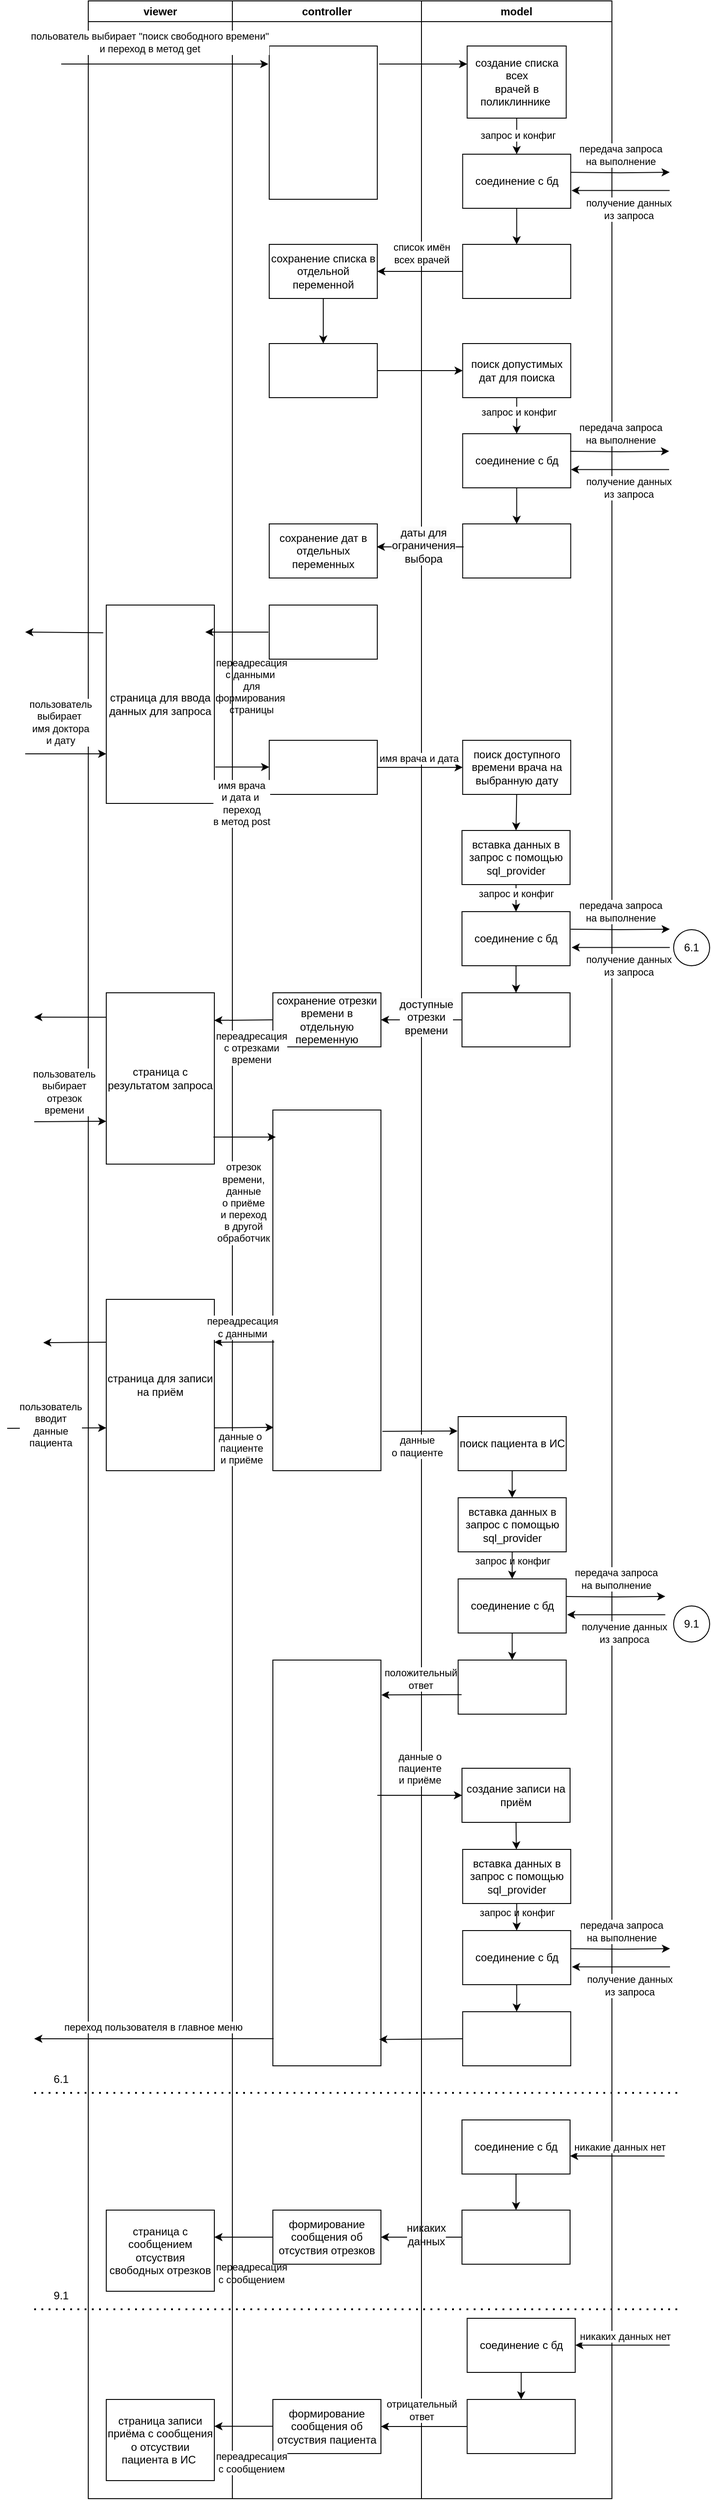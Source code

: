 <mxfile version="24.7.17">
  <diagram name="Страница — 1" id="UTkJiOwMuul65eg08QEO">
    <mxGraphModel dx="1518" dy="731" grid="1" gridSize="10" guides="1" tooltips="1" connect="1" arrows="1" fold="1" page="1" pageScale="1" pageWidth="827" pageHeight="1169" math="0" shadow="0">
      <root>
        <mxCell id="0" />
        <mxCell id="1" parent="0" />
        <mxCell id="BD787PztK2rrlkulpmsB-1" value="viewer" style="swimlane;whiteSpace=wrap;html=1;" parent="1" vertex="1">
          <mxGeometry x="130" y="20" width="160" height="2770" as="geometry" />
        </mxCell>
        <mxCell id="BD787PztK2rrlkulpmsB-3" value="страница для ввода&lt;br&gt;данных для запроса" style="rounded=0;whiteSpace=wrap;html=1;" parent="BD787PztK2rrlkulpmsB-1" vertex="1">
          <mxGeometry x="20" y="670" width="120" height="220" as="geometry" />
        </mxCell>
        <mxCell id="BD787PztK2rrlkulpmsB-41" value="" style="endArrow=classic;html=1;rounded=0;" parent="BD787PztK2rrlkulpmsB-1" edge="1">
          <mxGeometry width="50" height="50" relative="1" as="geometry">
            <mxPoint x="200" y="700" as="sourcePoint" />
            <mxPoint x="130" y="700" as="targetPoint" />
          </mxGeometry>
        </mxCell>
        <mxCell id="JJbpoZsvW3TsITats_lq-25" value="переадресация &lt;br&gt;с данными&amp;nbsp;&lt;div&gt;для &lt;br&gt;формирования&amp;nbsp;&lt;div&gt;страницы&lt;/div&gt;&lt;/div&gt;" style="edgeLabel;html=1;align=center;verticalAlign=middle;resizable=0;points=[];" parent="BD787PztK2rrlkulpmsB-41" vertex="1" connectable="0">
          <mxGeometry x="-0.363" relative="1" as="geometry">
            <mxPoint x="3" y="60" as="offset" />
          </mxGeometry>
        </mxCell>
        <mxCell id="BD787PztK2rrlkulpmsB-63" value="" style="endArrow=classic;html=1;rounded=0;exitX=-0.028;exitY=0.14;exitDx=0;exitDy=0;exitPerimeter=0;" parent="BD787PztK2rrlkulpmsB-1" source="BD787PztK2rrlkulpmsB-3" edge="1">
          <mxGeometry width="50" height="50" relative="1" as="geometry">
            <mxPoint x="223.95" y="665" as="sourcePoint" />
            <mxPoint x="-70" y="700" as="targetPoint" />
          </mxGeometry>
        </mxCell>
        <mxCell id="BD787PztK2rrlkulpmsB-64" value="" style="endArrow=classic;html=1;rounded=0;entryX=0;entryY=0.75;entryDx=0;entryDy=0;" parent="BD787PztK2rrlkulpmsB-1" target="BD787PztK2rrlkulpmsB-3" edge="1">
          <mxGeometry width="50" height="50" relative="1" as="geometry">
            <mxPoint x="-70" y="835" as="sourcePoint" />
            <mxPoint x="273.95" y="685" as="targetPoint" />
          </mxGeometry>
        </mxCell>
        <mxCell id="BD787PztK2rrlkulpmsB-103" value="пользователь &lt;br&gt;выбирает&amp;nbsp;&lt;div&gt;имя доктора &lt;br&gt;и дату&lt;/div&gt;" style="edgeLabel;html=1;align=center;verticalAlign=middle;resizable=0;points=[];" parent="BD787PztK2rrlkulpmsB-64" vertex="1" connectable="0">
          <mxGeometry x="-0.146" relative="1" as="geometry">
            <mxPoint y="-35" as="offset" />
          </mxGeometry>
        </mxCell>
        <mxCell id="BD787PztK2rrlkulpmsB-4" value="страница с результатом запроса" style="rounded=0;whiteSpace=wrap;html=1;" parent="BD787PztK2rrlkulpmsB-1" vertex="1">
          <mxGeometry x="20" y="1100" width="120" height="190" as="geometry" />
        </mxCell>
        <mxCell id="JJbpoZsvW3TsITats_lq-45" value="страница для записи на приём" style="rounded=0;whiteSpace=wrap;html=1;" parent="BD787PztK2rrlkulpmsB-1" vertex="1">
          <mxGeometry x="20" y="1440" width="120" height="190" as="geometry" />
        </mxCell>
        <mxCell id="JJbpoZsvW3TsITats_lq-106" value="9.1" style="text;html=1;align=center;verticalAlign=middle;whiteSpace=wrap;rounded=0;" parent="BD787PztK2rrlkulpmsB-1" vertex="1">
          <mxGeometry x="-60" y="2530" width="60" height="30" as="geometry" />
        </mxCell>
        <mxCell id="JJbpoZsvW3TsITats_lq-105" value="" style="endArrow=none;dashed=1;html=1;dashPattern=1 3;strokeWidth=2;rounded=0;" parent="BD787PztK2rrlkulpmsB-1" edge="1">
          <mxGeometry width="50" height="50" relative="1" as="geometry">
            <mxPoint x="-60" y="2560" as="sourcePoint" />
            <mxPoint x="660" y="2560" as="targetPoint" />
          </mxGeometry>
        </mxCell>
        <mxCell id="BD787PztK2rrlkulpmsB-11" value="model" style="swimlane;whiteSpace=wrap;html=1;" parent="1" vertex="1">
          <mxGeometry x="500" y="20" width="211.48" height="2770" as="geometry" />
        </mxCell>
        <mxCell id="BD787PztK2rrlkulpmsB-85" style="edgeStyle=orthogonalEdgeStyle;rounded=0;orthogonalLoop=1;jettySize=auto;html=1;exitX=0.5;exitY=1;exitDx=0;exitDy=0;entryX=0.5;entryY=0;entryDx=0;entryDy=0;" parent="BD787PztK2rrlkulpmsB-11" source="BD787PztK2rrlkulpmsB-78" target="BD787PztK2rrlkulpmsB-83" edge="1">
          <mxGeometry relative="1" as="geometry">
            <mxPoint x="105.74" y="220" as="sourcePoint" />
          </mxGeometry>
        </mxCell>
        <mxCell id="JJbpoZsvW3TsITats_lq-3" value="запрос и конфиг" style="edgeLabel;html=1;align=center;verticalAlign=middle;resizable=0;points=[];" parent="BD787PztK2rrlkulpmsB-85" vertex="1" connectable="0">
          <mxGeometry x="-0.078" y="1" relative="1" as="geometry">
            <mxPoint as="offset" />
          </mxGeometry>
        </mxCell>
        <mxCell id="BD787PztK2rrlkulpmsB-83" value="соединение с бд" style="rounded=0;whiteSpace=wrap;html=1;" parent="BD787PztK2rrlkulpmsB-11" vertex="1">
          <mxGeometry x="45.74" y="170" width="120" height="60" as="geometry" />
        </mxCell>
        <mxCell id="BD787PztK2rrlkulpmsB-87" value="" style="rounded=0;whiteSpace=wrap;html=1;" parent="BD787PztK2rrlkulpmsB-11" vertex="1">
          <mxGeometry x="45.74" y="270" width="120" height="60" as="geometry" />
        </mxCell>
        <mxCell id="BD787PztK2rrlkulpmsB-94" value="соединение с бд" style="rounded=0;whiteSpace=wrap;html=1;" parent="BD787PztK2rrlkulpmsB-11" vertex="1">
          <mxGeometry x="45.74" y="480" width="120" height="60" as="geometry" />
        </mxCell>
        <mxCell id="BD787PztK2rrlkulpmsB-96" value="" style="rounded=0;whiteSpace=wrap;html=1;" parent="BD787PztK2rrlkulpmsB-11" vertex="1">
          <mxGeometry x="45.74" y="580" width="120" height="60" as="geometry" />
        </mxCell>
        <mxCell id="BD787PztK2rrlkulpmsB-78" value="создание списка всех&lt;br&gt;врачей в поликлиннике&amp;nbsp;" style="rounded=0;whiteSpace=wrap;html=1;" parent="BD787PztK2rrlkulpmsB-11" vertex="1">
          <mxGeometry x="50.74" y="50" width="110" height="80" as="geometry" />
        </mxCell>
        <mxCell id="JJbpoZsvW3TsITats_lq-15" value="поиск допустимых дат для поиска" style="rounded=0;whiteSpace=wrap;html=1;" parent="BD787PztK2rrlkulpmsB-11" vertex="1">
          <mxGeometry x="45.74" y="380" width="120" height="60" as="geometry" />
        </mxCell>
        <mxCell id="JJbpoZsvW3TsITats_lq-16" value="" style="endArrow=classic;html=1;rounded=0;exitX=0.5;exitY=1;exitDx=0;exitDy=0;" parent="BD787PztK2rrlkulpmsB-11" source="JJbpoZsvW3TsITats_lq-15" target="BD787PztK2rrlkulpmsB-94" edge="1">
          <mxGeometry width="50" height="50" relative="1" as="geometry">
            <mxPoint x="40" y="580" as="sourcePoint" />
            <mxPoint x="90" y="530" as="targetPoint" />
          </mxGeometry>
        </mxCell>
        <mxCell id="JJbpoZsvW3TsITats_lq-17" value="запрос и конфиг" style="edgeLabel;html=1;align=center;verticalAlign=middle;resizable=0;points=[];" parent="JJbpoZsvW3TsITats_lq-16" vertex="1" connectable="0">
          <mxGeometry x="-0.191" y="2" relative="1" as="geometry">
            <mxPoint as="offset" />
          </mxGeometry>
        </mxCell>
        <mxCell id="BD787PztK2rrlkulpmsB-19" value="вставка данных в запрос с помощью sql_provider" style="rounded=0;whiteSpace=wrap;html=1;" parent="BD787PztK2rrlkulpmsB-11" vertex="1">
          <mxGeometry x="45" y="920" width="120" height="60" as="geometry" />
        </mxCell>
        <mxCell id="BD787PztK2rrlkulpmsB-22" value="соединение с бд" style="rounded=0;whiteSpace=wrap;html=1;" parent="BD787PztK2rrlkulpmsB-11" vertex="1">
          <mxGeometry x="45" y="1010" width="120" height="60" as="geometry" />
        </mxCell>
        <mxCell id="BD787PztK2rrlkulpmsB-23" value="" style="rounded=0;whiteSpace=wrap;html=1;" parent="BD787PztK2rrlkulpmsB-11" vertex="1">
          <mxGeometry x="45" y="1100" width="120" height="60" as="geometry" />
        </mxCell>
        <mxCell id="BD787PztK2rrlkulpmsB-26" value="" style="endArrow=classic;html=1;rounded=0;exitX=0.5;exitY=1;exitDx=0;exitDy=0;entryX=0.5;entryY=0;entryDx=0;entryDy=0;" parent="BD787PztK2rrlkulpmsB-11" source="BD787PztK2rrlkulpmsB-19" target="BD787PztK2rrlkulpmsB-22" edge="1">
          <mxGeometry width="50" height="50" relative="1" as="geometry">
            <mxPoint x="-75.0" y="1050" as="sourcePoint" />
            <mxPoint x="-25.0" y="1000" as="targetPoint" />
          </mxGeometry>
        </mxCell>
        <mxCell id="JJbpoZsvW3TsITats_lq-31" value="запрос и конфиг" style="edgeLabel;html=1;align=center;verticalAlign=middle;resizable=0;points=[];" parent="BD787PztK2rrlkulpmsB-26" vertex="1" connectable="0">
          <mxGeometry x="-0.343" relative="1" as="geometry">
            <mxPoint as="offset" />
          </mxGeometry>
        </mxCell>
        <mxCell id="JJbpoZsvW3TsITats_lq-26" value="поиск доступного времени врача на выбранную дату" style="rounded=0;whiteSpace=wrap;html=1;" parent="BD787PztK2rrlkulpmsB-11" vertex="1">
          <mxGeometry x="45.74" y="820" width="120" height="60" as="geometry" />
        </mxCell>
        <mxCell id="JJbpoZsvW3TsITats_lq-30" value="" style="endArrow=classic;html=1;rounded=0;exitX=0.5;exitY=1;exitDx=0;exitDy=0;entryX=0.5;entryY=0;entryDx=0;entryDy=0;" parent="BD787PztK2rrlkulpmsB-11" source="JJbpoZsvW3TsITats_lq-26" target="BD787PztK2rrlkulpmsB-19" edge="1">
          <mxGeometry width="50" height="50" relative="1" as="geometry">
            <mxPoint x="70" y="910" as="sourcePoint" />
            <mxPoint x="120" y="860" as="targetPoint" />
          </mxGeometry>
        </mxCell>
        <mxCell id="JJbpoZsvW3TsITats_lq-54" value="поиск пациента в ИС" style="rounded=0;whiteSpace=wrap;html=1;" parent="BD787PztK2rrlkulpmsB-11" vertex="1">
          <mxGeometry x="40.74" y="1570" width="120" height="60" as="geometry" />
        </mxCell>
        <mxCell id="JJbpoZsvW3TsITats_lq-57" value="вставка данных в запрос с помощью sql_provider" style="rounded=0;whiteSpace=wrap;html=1;" parent="BD787PztK2rrlkulpmsB-11" vertex="1">
          <mxGeometry x="40.74" y="1660" width="120" height="60" as="geometry" />
        </mxCell>
        <mxCell id="JJbpoZsvW3TsITats_lq-60" value="соединение с бд" style="rounded=0;whiteSpace=wrap;html=1;" parent="BD787PztK2rrlkulpmsB-11" vertex="1">
          <mxGeometry x="40.74" y="1750" width="120" height="60" as="geometry" />
        </mxCell>
        <mxCell id="JJbpoZsvW3TsITats_lq-61" value="" style="rounded=0;whiteSpace=wrap;html=1;" parent="BD787PztK2rrlkulpmsB-11" vertex="1">
          <mxGeometry x="40.74" y="1840" width="120" height="60" as="geometry" />
        </mxCell>
        <mxCell id="JJbpoZsvW3TsITats_lq-62" value="запрос и конфиг" style="edgeLabel;html=1;align=center;verticalAlign=middle;resizable=0;points=[];" parent="BD787PztK2rrlkulpmsB-11" vertex="1" connectable="0">
          <mxGeometry x="100.74" y="1730" as="geometry" />
        </mxCell>
        <mxCell id="JJbpoZsvW3TsITats_lq-65" value="" style="endArrow=classic;html=1;rounded=0;exitX=0.5;exitY=1;exitDx=0;exitDy=0;entryX=0.5;entryY=0;entryDx=0;entryDy=0;" parent="BD787PztK2rrlkulpmsB-11" source="JJbpoZsvW3TsITats_lq-54" target="JJbpoZsvW3TsITats_lq-57" edge="1">
          <mxGeometry width="50" height="50" relative="1" as="geometry">
            <mxPoint x="-10" y="1770" as="sourcePoint" />
            <mxPoint x="40" y="1720" as="targetPoint" />
          </mxGeometry>
        </mxCell>
        <mxCell id="JJbpoZsvW3TsITats_lq-66" value="" style="endArrow=classic;html=1;rounded=0;exitX=0.5;exitY=1;exitDx=0;exitDy=0;" parent="BD787PztK2rrlkulpmsB-11" source="JJbpoZsvW3TsITats_lq-57" target="JJbpoZsvW3TsITats_lq-60" edge="1">
          <mxGeometry width="50" height="50" relative="1" as="geometry">
            <mxPoint x="-10" y="1810" as="sourcePoint" />
            <mxPoint x="40" y="1760" as="targetPoint" />
          </mxGeometry>
        </mxCell>
        <mxCell id="JJbpoZsvW3TsITats_lq-72" value="создание записи на приём" style="rounded=0;whiteSpace=wrap;html=1;" parent="BD787PztK2rrlkulpmsB-11" vertex="1">
          <mxGeometry x="45" y="1960" width="120" height="60" as="geometry" />
        </mxCell>
        <mxCell id="JJbpoZsvW3TsITats_lq-76" value="вставка данных в запрос с помощью sql_provider" style="rounded=0;whiteSpace=wrap;html=1;" parent="BD787PztK2rrlkulpmsB-11" vertex="1">
          <mxGeometry x="45.74" y="2050" width="120" height="60" as="geometry" />
        </mxCell>
        <mxCell id="JJbpoZsvW3TsITats_lq-79" value="соединение с бд" style="rounded=0;whiteSpace=wrap;html=1;" parent="BD787PztK2rrlkulpmsB-11" vertex="1">
          <mxGeometry x="45.74" y="2140" width="120" height="60" as="geometry" />
        </mxCell>
        <mxCell id="JJbpoZsvW3TsITats_lq-80" value="" style="rounded=0;whiteSpace=wrap;html=1;" parent="BD787PztK2rrlkulpmsB-11" vertex="1">
          <mxGeometry x="45.74" y="2230" width="120" height="60" as="geometry" />
        </mxCell>
        <mxCell id="JJbpoZsvW3TsITats_lq-81" value="запрос и конфиг" style="edgeLabel;html=1;align=center;verticalAlign=middle;resizable=0;points=[];" parent="BD787PztK2rrlkulpmsB-11" vertex="1" connectable="0">
          <mxGeometry x="105.74" y="2120" as="geometry" />
        </mxCell>
        <mxCell id="JJbpoZsvW3TsITats_lq-84" value="" style="endArrow=classic;html=1;rounded=0;exitX=0.5;exitY=1;exitDx=0;exitDy=0;" parent="BD787PztK2rrlkulpmsB-11" source="JJbpoZsvW3TsITats_lq-72" target="JJbpoZsvW3TsITats_lq-76" edge="1">
          <mxGeometry width="50" height="50" relative="1" as="geometry">
            <mxPoint x="130" y="2170" as="sourcePoint" />
            <mxPoint x="180" y="2120" as="targetPoint" />
          </mxGeometry>
        </mxCell>
        <mxCell id="JJbpoZsvW3TsITats_lq-85" value="" style="endArrow=classic;html=1;rounded=0;exitX=0.5;exitY=1;exitDx=0;exitDy=0;entryX=0.5;entryY=0;entryDx=0;entryDy=0;" parent="BD787PztK2rrlkulpmsB-11" source="JJbpoZsvW3TsITats_lq-76" target="JJbpoZsvW3TsITats_lq-79" edge="1">
          <mxGeometry width="50" height="50" relative="1" as="geometry">
            <mxPoint x="130" y="2170" as="sourcePoint" />
            <mxPoint x="180" y="2120" as="targetPoint" />
          </mxGeometry>
        </mxCell>
        <mxCell id="JJbpoZsvW3TsITats_lq-86" value="" style="endArrow=classic;html=1;rounded=0;exitX=0.5;exitY=1;exitDx=0;exitDy=0;" parent="BD787PztK2rrlkulpmsB-11" source="JJbpoZsvW3TsITats_lq-79" target="JJbpoZsvW3TsITats_lq-80" edge="1">
          <mxGeometry width="50" height="50" relative="1" as="geometry">
            <mxPoint x="130" y="2170" as="sourcePoint" />
            <mxPoint x="180" y="2120" as="targetPoint" />
          </mxGeometry>
        </mxCell>
        <mxCell id="QriPIysdQJAluc_vI0u6-6" value="" style="endArrow=classic;html=1;rounded=0;exitX=0.5;exitY=1;exitDx=0;exitDy=0;entryX=0.5;entryY=0;entryDx=0;entryDy=0;" edge="1" parent="BD787PztK2rrlkulpmsB-11" source="BD787PztK2rrlkulpmsB-83" target="BD787PztK2rrlkulpmsB-87">
          <mxGeometry width="50" height="50" relative="1" as="geometry">
            <mxPoint x="10" y="330" as="sourcePoint" />
            <mxPoint x="60" y="280" as="targetPoint" />
          </mxGeometry>
        </mxCell>
        <mxCell id="QriPIysdQJAluc_vI0u6-7" style="edgeStyle=orthogonalEdgeStyle;rounded=0;orthogonalLoop=1;jettySize=auto;html=1;exitX=1;exitY=0.5;exitDx=0;exitDy=0;" edge="1" parent="BD787PztK2rrlkulpmsB-11">
          <mxGeometry relative="1" as="geometry">
            <mxPoint x="275" y="499.435" as="targetPoint" />
            <mxPoint x="165" y="499.53" as="sourcePoint" />
          </mxGeometry>
        </mxCell>
        <mxCell id="QriPIysdQJAluc_vI0u6-8" value="передача запроса &lt;br&gt;на выполнение" style="edgeLabel;html=1;align=center;verticalAlign=middle;resizable=0;points=[];" vertex="1" connectable="0" parent="QriPIysdQJAluc_vI0u6-7">
          <mxGeometry x="0.209" relative="1" as="geometry">
            <mxPoint x="-11" y="-20" as="offset" />
          </mxGeometry>
        </mxCell>
        <mxCell id="QriPIysdQJAluc_vI0u6-9" value="" style="endArrow=classic;html=1;rounded=0;entryX=1.011;entryY=0.828;entryDx=0;entryDy=0;entryPerimeter=0;" edge="1" parent="BD787PztK2rrlkulpmsB-11">
          <mxGeometry width="50" height="50" relative="1" as="geometry">
            <mxPoint x="275" y="519.74" as="sourcePoint" />
            <mxPoint x="166" y="519.74" as="targetPoint" />
          </mxGeometry>
        </mxCell>
        <mxCell id="QriPIysdQJAluc_vI0u6-10" value="получение данных &lt;br&gt;из запроса" style="edgeLabel;html=1;align=center;verticalAlign=middle;resizable=0;points=[];" vertex="1" connectable="0" parent="QriPIysdQJAluc_vI0u6-9">
          <mxGeometry x="-0.219" y="-3" relative="1" as="geometry">
            <mxPoint x="-3" y="23" as="offset" />
          </mxGeometry>
        </mxCell>
        <mxCell id="QriPIysdQJAluc_vI0u6-11" value="" style="endArrow=classic;html=1;rounded=0;exitX=0.5;exitY=1;exitDx=0;exitDy=0;entryX=0.5;entryY=0;entryDx=0;entryDy=0;" edge="1" parent="BD787PztK2rrlkulpmsB-11" source="BD787PztK2rrlkulpmsB-94" target="BD787PztK2rrlkulpmsB-96">
          <mxGeometry width="50" height="50" relative="1" as="geometry">
            <mxPoint x="130" y="600" as="sourcePoint" />
            <mxPoint x="180" y="550" as="targetPoint" />
          </mxGeometry>
        </mxCell>
        <mxCell id="QriPIysdQJAluc_vI0u6-14" value="" style="endArrow=classic;html=1;rounded=0;entryX=1.011;entryY=0.828;entryDx=0;entryDy=0;entryPerimeter=0;" edge="1" parent="BD787PztK2rrlkulpmsB-11">
          <mxGeometry width="50" height="50" relative="1" as="geometry">
            <mxPoint x="275.74" y="1049.74" as="sourcePoint" />
            <mxPoint x="166.74" y="1049.74" as="targetPoint" />
          </mxGeometry>
        </mxCell>
        <mxCell id="QriPIysdQJAluc_vI0u6-15" value="получение данных &lt;br&gt;из запроса" style="edgeLabel;html=1;align=center;verticalAlign=middle;resizable=0;points=[];" vertex="1" connectable="0" parent="QriPIysdQJAluc_vI0u6-14">
          <mxGeometry x="-0.219" y="-3" relative="1" as="geometry">
            <mxPoint x="-3" y="23" as="offset" />
          </mxGeometry>
        </mxCell>
        <mxCell id="QriPIysdQJAluc_vI0u6-12" style="edgeStyle=orthogonalEdgeStyle;rounded=0;orthogonalLoop=1;jettySize=auto;html=1;exitX=1;exitY=0.5;exitDx=0;exitDy=0;" edge="1" parent="BD787PztK2rrlkulpmsB-11">
          <mxGeometry relative="1" as="geometry">
            <mxPoint x="275.74" y="1029.435" as="targetPoint" />
            <mxPoint x="165.74" y="1029.53" as="sourcePoint" />
          </mxGeometry>
        </mxCell>
        <mxCell id="QriPIysdQJAluc_vI0u6-13" value="передача запроса &lt;br&gt;на выполнение" style="edgeLabel;html=1;align=center;verticalAlign=middle;resizable=0;points=[];" vertex="1" connectable="0" parent="QriPIysdQJAluc_vI0u6-12">
          <mxGeometry x="0.209" relative="1" as="geometry">
            <mxPoint x="-11" y="-20" as="offset" />
          </mxGeometry>
        </mxCell>
        <mxCell id="QriPIysdQJAluc_vI0u6-16" value="" style="endArrow=classic;html=1;rounded=0;exitX=0.5;exitY=1;exitDx=0;exitDy=0;entryX=0.5;entryY=0;entryDx=0;entryDy=0;" edge="1" parent="BD787PztK2rrlkulpmsB-11" source="BD787PztK2rrlkulpmsB-22" target="BD787PztK2rrlkulpmsB-23">
          <mxGeometry width="50" height="50" relative="1" as="geometry">
            <mxPoint x="130" y="1170" as="sourcePoint" />
            <mxPoint x="180" y="1120" as="targetPoint" />
          </mxGeometry>
        </mxCell>
        <mxCell id="QriPIysdQJAluc_vI0u6-17" style="edgeStyle=orthogonalEdgeStyle;rounded=0;orthogonalLoop=1;jettySize=auto;html=1;exitX=1;exitY=0.5;exitDx=0;exitDy=0;" edge="1" parent="BD787PztK2rrlkulpmsB-11">
          <mxGeometry relative="1" as="geometry">
            <mxPoint x="270.74" y="1769.435" as="targetPoint" />
            <mxPoint x="160.74" y="1769.53" as="sourcePoint" />
          </mxGeometry>
        </mxCell>
        <mxCell id="QriPIysdQJAluc_vI0u6-18" value="передача запроса &lt;br&gt;на выполнение" style="edgeLabel;html=1;align=center;verticalAlign=middle;resizable=0;points=[];" vertex="1" connectable="0" parent="QriPIysdQJAluc_vI0u6-17">
          <mxGeometry x="0.209" relative="1" as="geometry">
            <mxPoint x="-11" y="-20" as="offset" />
          </mxGeometry>
        </mxCell>
        <mxCell id="QriPIysdQJAluc_vI0u6-19" value="" style="endArrow=classic;html=1;rounded=0;entryX=1.011;entryY=0.828;entryDx=0;entryDy=0;entryPerimeter=0;" edge="1" parent="BD787PztK2rrlkulpmsB-11">
          <mxGeometry width="50" height="50" relative="1" as="geometry">
            <mxPoint x="270.74" y="1789.74" as="sourcePoint" />
            <mxPoint x="161.74" y="1789.74" as="targetPoint" />
          </mxGeometry>
        </mxCell>
        <mxCell id="QriPIysdQJAluc_vI0u6-20" value="получение данных &lt;br&gt;из запроса" style="edgeLabel;html=1;align=center;verticalAlign=middle;resizable=0;points=[];" vertex="1" connectable="0" parent="QriPIysdQJAluc_vI0u6-19">
          <mxGeometry x="-0.219" y="-3" relative="1" as="geometry">
            <mxPoint x="-3" y="23" as="offset" />
          </mxGeometry>
        </mxCell>
        <mxCell id="QriPIysdQJAluc_vI0u6-21" value="" style="endArrow=classic;html=1;rounded=0;exitX=0.5;exitY=1;exitDx=0;exitDy=0;" edge="1" parent="BD787PztK2rrlkulpmsB-11" source="JJbpoZsvW3TsITats_lq-60" target="JJbpoZsvW3TsITats_lq-61">
          <mxGeometry width="50" height="50" relative="1" as="geometry">
            <mxPoint x="130" y="1930" as="sourcePoint" />
            <mxPoint x="180" y="1880" as="targetPoint" />
          </mxGeometry>
        </mxCell>
        <mxCell id="JJbpoZsvW3TsITats_lq-102" value="" style="endArrow=classic;html=1;rounded=0;exitX=0;exitY=0.5;exitDx=0;exitDy=0;" parent="BD787PztK2rrlkulpmsB-11" source="JJbpoZsvW3TsITats_lq-97" edge="1">
          <mxGeometry width="50" height="50" relative="1" as="geometry">
            <mxPoint x="-250" y="2450" as="sourcePoint" />
            <mxPoint x="-230" y="2480" as="targetPoint" />
          </mxGeometry>
        </mxCell>
        <mxCell id="JJbpoZsvW3TsITats_lq-103" value="переадресация &lt;br&gt;с сообщением" style="edgeLabel;html=1;align=center;verticalAlign=middle;resizable=0;points=[];" parent="JJbpoZsvW3TsITats_lq-102" vertex="1" connectable="0">
          <mxGeometry x="-0.003" relative="1" as="geometry">
            <mxPoint x="8" y="40" as="offset" />
          </mxGeometry>
        </mxCell>
        <mxCell id="JJbpoZsvW3TsITats_lq-95" value="страница с сообщением отсуствия свободных отрезков" style="rounded=0;whiteSpace=wrap;html=1;" parent="BD787PztK2rrlkulpmsB-11" vertex="1">
          <mxGeometry x="-350" y="2450" width="120" height="90" as="geometry" />
        </mxCell>
        <mxCell id="JJbpoZsvW3TsITats_lq-97" value="формирование сообщения об отсуствия отрезков" style="rounded=0;whiteSpace=wrap;html=1;" parent="BD787PztK2rrlkulpmsB-11" vertex="1">
          <mxGeometry x="-165" y="2450" width="120" height="60" as="geometry" />
        </mxCell>
        <mxCell id="JJbpoZsvW3TsITats_lq-100" value="" style="endArrow=classic;html=1;rounded=0;exitX=0;exitY=0.5;exitDx=0;exitDy=0;entryX=1;entryY=0.5;entryDx=0;entryDy=0;" parent="BD787PztK2rrlkulpmsB-11" source="JJbpoZsvW3TsITats_lq-96" target="JJbpoZsvW3TsITats_lq-97" edge="1">
          <mxGeometry width="50" height="50" relative="1" as="geometry">
            <mxPoint x="-90" y="2460" as="sourcePoint" />
            <mxPoint x="-40" y="2410" as="targetPoint" />
          </mxGeometry>
        </mxCell>
        <mxCell id="JJbpoZsvW3TsITats_lq-101" value="&lt;span style=&quot;font-size: 12px; text-wrap: wrap; background-color: rgb(251, 251, 251);&quot;&gt;никаких &lt;br&gt;данных&lt;/span&gt;" style="edgeLabel;html=1;align=center;verticalAlign=middle;resizable=0;points=[];" parent="JJbpoZsvW3TsITats_lq-100" vertex="1" connectable="0">
          <mxGeometry x="-0.23" y="-3" relative="1" as="geometry">
            <mxPoint x="-6" as="offset" />
          </mxGeometry>
        </mxCell>
        <mxCell id="JJbpoZsvW3TsITats_lq-96" value="" style="rounded=0;whiteSpace=wrap;html=1;" parent="BD787PztK2rrlkulpmsB-11" vertex="1">
          <mxGeometry x="45" y="2450" width="120" height="60" as="geometry" />
        </mxCell>
        <mxCell id="QriPIysdQJAluc_vI0u6-26" value="соединение с бд" style="rounded=0;whiteSpace=wrap;html=1;" vertex="1" parent="BD787PztK2rrlkulpmsB-11">
          <mxGeometry x="45" y="2350" width="120" height="60" as="geometry" />
        </mxCell>
        <mxCell id="QriPIysdQJAluc_vI0u6-27" value="" style="endArrow=classic;html=1;rounded=0;exitX=0.5;exitY=1;exitDx=0;exitDy=0;entryX=0.5;entryY=0;entryDx=0;entryDy=0;" edge="1" parent="BD787PztK2rrlkulpmsB-11" source="QriPIysdQJAluc_vI0u6-26" target="JJbpoZsvW3TsITats_lq-96">
          <mxGeometry width="50" height="50" relative="1" as="geometry">
            <mxPoint x="140" y="2390" as="sourcePoint" />
            <mxPoint x="190" y="2340" as="targetPoint" />
          </mxGeometry>
        </mxCell>
        <mxCell id="QriPIysdQJAluc_vI0u6-28" value="соединение с бд" style="rounded=0;whiteSpace=wrap;html=1;" vertex="1" parent="BD787PztK2rrlkulpmsB-11">
          <mxGeometry x="50.74" y="2570" width="120" height="60" as="geometry" />
        </mxCell>
        <mxCell id="JJbpoZsvW3TsITats_lq-109" value="" style="endArrow=classic;html=1;rounded=0;entryX=1;entryY=0.5;entryDx=0;entryDy=0;" parent="BD787PztK2rrlkulpmsB-11" edge="1">
          <mxGeometry width="50" height="50" relative="1" as="geometry">
            <mxPoint x="275.74" y="2599.76" as="sourcePoint" />
            <mxPoint x="170.74" y="2599.76" as="targetPoint" />
          </mxGeometry>
        </mxCell>
        <mxCell id="JJbpoZsvW3TsITats_lq-110" value="никаких данных нет" style="edgeLabel;html=1;align=center;verticalAlign=middle;resizable=0;points=[];" parent="JJbpoZsvW3TsITats_lq-109" vertex="1" connectable="0">
          <mxGeometry x="-0.546" y="-2" relative="1" as="geometry">
            <mxPoint x="-26" y="-8" as="offset" />
          </mxGeometry>
        </mxCell>
        <mxCell id="BD787PztK2rrlkulpmsB-38" value="controller" style="swimlane;whiteSpace=wrap;html=1;" parent="1" vertex="1">
          <mxGeometry x="290" y="20" width="210" height="2770" as="geometry" />
        </mxCell>
        <mxCell id="BD787PztK2rrlkulpmsB-44" value="" style="rounded=0;whiteSpace=wrap;html=1;" parent="BD787PztK2rrlkulpmsB-38" vertex="1">
          <mxGeometry x="40.95" y="820" width="120" height="60" as="geometry" />
        </mxCell>
        <mxCell id="BD787PztK2rrlkulpmsB-62" value="" style="endArrow=classic;html=1;rounded=0;exitX=0.995;exitY=0.86;exitDx=0;exitDy=0;exitPerimeter=0;" parent="BD787PztK2rrlkulpmsB-38" edge="1">
          <mxGeometry width="50" height="50" relative="1" as="geometry">
            <mxPoint x="-19.05" y="849.66" as="sourcePoint" />
            <mxPoint x="40.95" y="849.63" as="targetPoint" />
          </mxGeometry>
        </mxCell>
        <mxCell id="BD787PztK2rrlkulpmsB-102" value="имя врача &lt;br&gt;и дата и&amp;nbsp;&lt;br&gt;переход &lt;br&gt;в метод post" style="edgeLabel;html=1;align=center;verticalAlign=middle;resizable=0;points=[];" parent="BD787PztK2rrlkulpmsB-62" vertex="1" connectable="0">
          <mxGeometry x="0.325" relative="1" as="geometry">
            <mxPoint x="-11" y="40" as="offset" />
          </mxGeometry>
        </mxCell>
        <mxCell id="JJbpoZsvW3TsITats_lq-1" value="" style="rounded=0;whiteSpace=wrap;html=1;" parent="BD787PztK2rrlkulpmsB-38" vertex="1">
          <mxGeometry x="40.95" y="50" width="120" height="170" as="geometry" />
        </mxCell>
        <mxCell id="JJbpoZsvW3TsITats_lq-9" value="сохранение списка в отдельной переменной" style="rounded=0;whiteSpace=wrap;html=1;" parent="BD787PztK2rrlkulpmsB-38" vertex="1">
          <mxGeometry x="40.95" y="270" width="120" height="60" as="geometry" />
        </mxCell>
        <mxCell id="JJbpoZsvW3TsITats_lq-12" value="" style="rounded=0;whiteSpace=wrap;html=1;" parent="BD787PztK2rrlkulpmsB-38" vertex="1">
          <mxGeometry x="40.95" y="380" width="120" height="60" as="geometry" />
        </mxCell>
        <mxCell id="JJbpoZsvW3TsITats_lq-13" value="" style="endArrow=classic;html=1;rounded=0;exitX=0.5;exitY=1;exitDx=0;exitDy=0;entryX=0.5;entryY=0;entryDx=0;entryDy=0;" parent="BD787PztK2rrlkulpmsB-38" source="JJbpoZsvW3TsITats_lq-9" target="JJbpoZsvW3TsITats_lq-12" edge="1">
          <mxGeometry width="50" height="50" relative="1" as="geometry">
            <mxPoint x="160" y="450" as="sourcePoint" />
            <mxPoint x="210" y="400" as="targetPoint" />
          </mxGeometry>
        </mxCell>
        <mxCell id="JJbpoZsvW3TsITats_lq-21" value="сохранение дат в отдельных переменных" style="rounded=0;whiteSpace=wrap;html=1;" parent="BD787PztK2rrlkulpmsB-38" vertex="1">
          <mxGeometry x="40.95" y="580" width="120" height="60" as="geometry" />
        </mxCell>
        <mxCell id="JJbpoZsvW3TsITats_lq-24" value="" style="rounded=0;whiteSpace=wrap;html=1;" parent="BD787PztK2rrlkulpmsB-38" vertex="1">
          <mxGeometry x="40.95" y="670" width="120" height="60" as="geometry" />
        </mxCell>
        <mxCell id="JJbpoZsvW3TsITats_lq-34" value="сохранение отрезки времени в отдельную переменную" style="rounded=0;whiteSpace=wrap;html=1;" parent="BD787PztK2rrlkulpmsB-38" vertex="1">
          <mxGeometry x="45" y="1100" width="120" height="60" as="geometry" />
        </mxCell>
        <mxCell id="JJbpoZsvW3TsITats_lq-42" value="" style="rounded=0;whiteSpace=wrap;html=1;" parent="BD787PztK2rrlkulpmsB-38" vertex="1">
          <mxGeometry x="45" y="1230" width="120" height="400" as="geometry" />
        </mxCell>
        <mxCell id="JJbpoZsvW3TsITats_lq-67" value="" style="rounded=0;whiteSpace=wrap;html=1;" parent="BD787PztK2rrlkulpmsB-38" vertex="1">
          <mxGeometry x="45" y="1840" width="120" height="450" as="geometry" />
        </mxCell>
        <mxCell id="JJbpoZsvW3TsITats_lq-108" value="" style="rounded=0;whiteSpace=wrap;html=1;" parent="BD787PztK2rrlkulpmsB-38" vertex="1">
          <mxGeometry x="260.74" y="2660" width="120" height="60" as="geometry" />
        </mxCell>
        <mxCell id="JJbpoZsvW3TsITats_lq-111" value="" style="endArrow=classic;html=1;rounded=0;entryX=1;entryY=0.5;entryDx=0;entryDy=0;exitX=0;exitY=0.5;exitDx=0;exitDy=0;" parent="BD787PztK2rrlkulpmsB-38" source="JJbpoZsvW3TsITats_lq-108" target="JJbpoZsvW3TsITats_lq-113" edge="1">
          <mxGeometry width="50" height="50" relative="1" as="geometry">
            <mxPoint x="261" y="2700" as="sourcePoint" />
            <mxPoint x="171.16" y="2699" as="targetPoint" />
          </mxGeometry>
        </mxCell>
        <mxCell id="JJbpoZsvW3TsITats_lq-112" value="отрицательный &lt;br&gt;ответ" style="edgeLabel;html=1;align=center;verticalAlign=middle;resizable=0;points=[];" parent="JJbpoZsvW3TsITats_lq-111" vertex="1" connectable="0">
          <mxGeometry x="0.408" y="-1" relative="1" as="geometry">
            <mxPoint x="17" y="-17" as="offset" />
          </mxGeometry>
        </mxCell>
        <mxCell id="JJbpoZsvW3TsITats_lq-113" value="формирование сообщения об отсуствия пациента" style="rounded=0;whiteSpace=wrap;html=1;" parent="BD787PztK2rrlkulpmsB-38" vertex="1">
          <mxGeometry x="45" y="2660" width="120" height="60" as="geometry" />
        </mxCell>
        <mxCell id="JJbpoZsvW3TsITats_lq-117" value="" style="endArrow=classic;html=1;rounded=0;exitX=0;exitY=0.5;exitDx=0;exitDy=0;" parent="BD787PztK2rrlkulpmsB-38" edge="1">
          <mxGeometry width="50" height="50" relative="1" as="geometry">
            <mxPoint x="45" y="2689.75" as="sourcePoint" />
            <mxPoint x="-20" y="2689.75" as="targetPoint" />
          </mxGeometry>
        </mxCell>
        <mxCell id="JJbpoZsvW3TsITats_lq-118" value="переадресация &lt;br&gt;с сообщением" style="edgeLabel;html=1;align=center;verticalAlign=middle;resizable=0;points=[];" parent="JJbpoZsvW3TsITats_lq-117" vertex="1" connectable="0">
          <mxGeometry x="-0.003" relative="1" as="geometry">
            <mxPoint x="8" y="40" as="offset" />
          </mxGeometry>
        </mxCell>
        <mxCell id="JJbpoZsvW3TsITats_lq-114" value="страница записи приёма с сообщения о отсуствии пациента в ИС&amp;nbsp;" style="rounded=0;whiteSpace=wrap;html=1;" parent="BD787PztK2rrlkulpmsB-38" vertex="1">
          <mxGeometry x="-140" y="2660" width="120" height="90" as="geometry" />
        </mxCell>
        <mxCell id="BD787PztK2rrlkulpmsB-61" value="" style="endArrow=classic;html=1;rounded=0;" parent="1" edge="1">
          <mxGeometry width="50" height="50" relative="1" as="geometry">
            <mxPoint x="100" y="90" as="sourcePoint" />
            <mxPoint x="330" y="90" as="targetPoint" />
          </mxGeometry>
        </mxCell>
        <mxCell id="BD787PztK2rrlkulpmsB-79" value="польователь выбирает &quot;поиск свободного времени&quot;&lt;div&gt;и переход в метод get&lt;/div&gt;" style="edgeLabel;html=1;align=center;verticalAlign=middle;resizable=0;points=[];" parent="BD787PztK2rrlkulpmsB-61" vertex="1" connectable="0">
          <mxGeometry x="0.1" relative="1" as="geometry">
            <mxPoint x="-29" y="-24" as="offset" />
          </mxGeometry>
        </mxCell>
        <mxCell id="JJbpoZsvW3TsITats_lq-2" value="" style="endArrow=classic;html=1;rounded=0;entryX=0;entryY=0.25;entryDx=0;entryDy=0;" parent="1" target="BD787PztK2rrlkulpmsB-78" edge="1">
          <mxGeometry width="50" height="50" relative="1" as="geometry">
            <mxPoint x="453" y="90" as="sourcePoint" />
            <mxPoint x="500" y="120" as="targetPoint" />
          </mxGeometry>
        </mxCell>
        <mxCell id="JJbpoZsvW3TsITats_lq-10" value="" style="endArrow=classic;html=1;rounded=0;exitX=0;exitY=0.5;exitDx=0;exitDy=0;entryX=1;entryY=0.5;entryDx=0;entryDy=0;" parent="1" source="BD787PztK2rrlkulpmsB-87" target="JJbpoZsvW3TsITats_lq-9" edge="1">
          <mxGeometry width="50" height="50" relative="1" as="geometry">
            <mxPoint x="510" y="330" as="sourcePoint" />
            <mxPoint x="560" y="280" as="targetPoint" />
          </mxGeometry>
        </mxCell>
        <mxCell id="JJbpoZsvW3TsITats_lq-11" value="список имён &lt;br&gt;всех врачей" style="edgeLabel;html=1;align=center;verticalAlign=middle;resizable=0;points=[];" parent="JJbpoZsvW3TsITats_lq-10" vertex="1" connectable="0">
          <mxGeometry x="0.236" y="-1" relative="1" as="geometry">
            <mxPoint x="13" y="-19" as="offset" />
          </mxGeometry>
        </mxCell>
        <mxCell id="JJbpoZsvW3TsITats_lq-14" value="" style="endArrow=classic;html=1;rounded=0;exitX=1;exitY=0.5;exitDx=0;exitDy=0;entryX=0;entryY=0.5;entryDx=0;entryDy=0;" parent="1" source="JJbpoZsvW3TsITats_lq-12" edge="1">
          <mxGeometry width="50" height="50" relative="1" as="geometry">
            <mxPoint x="450" y="470" as="sourcePoint" />
            <mxPoint x="545.74" y="430" as="targetPoint" />
          </mxGeometry>
        </mxCell>
        <mxCell id="JJbpoZsvW3TsITats_lq-22" value="" style="endArrow=classic;html=1;rounded=0;exitX=0.009;exitY=0.424;exitDx=0;exitDy=0;exitPerimeter=0;entryX=0.995;entryY=0.424;entryDx=0;entryDy=0;entryPerimeter=0;" parent="1" source="BD787PztK2rrlkulpmsB-96" target="JJbpoZsvW3TsITats_lq-21" edge="1">
          <mxGeometry width="50" height="50" relative="1" as="geometry">
            <mxPoint x="420" y="600" as="sourcePoint" />
            <mxPoint x="470" y="550" as="targetPoint" />
          </mxGeometry>
        </mxCell>
        <mxCell id="JJbpoZsvW3TsITats_lq-23" value="&lt;span style=&quot;font-size: 12px; text-wrap: wrap; background-color: rgb(251, 251, 251);&quot;&gt;даты для &lt;br&gt;ограничения &lt;br&gt;выбора&lt;/span&gt;" style="edgeLabel;html=1;align=center;verticalAlign=middle;resizable=0;points=[];" parent="JJbpoZsvW3TsITats_lq-22" vertex="1" connectable="0">
          <mxGeometry x="-0.18" y="1" relative="1" as="geometry">
            <mxPoint x="-6" y="-3" as="offset" />
          </mxGeometry>
        </mxCell>
        <mxCell id="JJbpoZsvW3TsITats_lq-27" value="" style="endArrow=classic;html=1;rounded=0;exitX=1;exitY=0.5;exitDx=0;exitDy=0;entryX=0;entryY=0.5;entryDx=0;entryDy=0;" parent="1" source="BD787PztK2rrlkulpmsB-44" target="JJbpoZsvW3TsITats_lq-26" edge="1">
          <mxGeometry width="50" height="50" relative="1" as="geometry">
            <mxPoint x="370" y="930" as="sourcePoint" />
            <mxPoint x="420" y="880" as="targetPoint" />
          </mxGeometry>
        </mxCell>
        <mxCell id="JJbpoZsvW3TsITats_lq-28" value="имя врача и дата" style="edgeLabel;html=1;align=center;verticalAlign=middle;resizable=0;points=[];" parent="JJbpoZsvW3TsITats_lq-27" vertex="1" connectable="0">
          <mxGeometry x="-0.251" y="-3" relative="1" as="geometry">
            <mxPoint x="10" y="-13" as="offset" />
          </mxGeometry>
        </mxCell>
        <mxCell id="JJbpoZsvW3TsITats_lq-35" value="" style="endArrow=classic;html=1;rounded=0;exitX=0;exitY=0.5;exitDx=0;exitDy=0;entryX=1;entryY=0.5;entryDx=0;entryDy=0;" parent="1" source="BD787PztK2rrlkulpmsB-23" target="JJbpoZsvW3TsITats_lq-34" edge="1">
          <mxGeometry width="50" height="50" relative="1" as="geometry">
            <mxPoint x="410" y="1130" as="sourcePoint" />
            <mxPoint x="460" y="1080" as="targetPoint" />
          </mxGeometry>
        </mxCell>
        <mxCell id="JJbpoZsvW3TsITats_lq-36" value="&lt;span style=&quot;font-size: 12px; text-wrap: wrap; background-color: rgb(251, 251, 251);&quot;&gt;доступные &lt;br&gt;отрезки &lt;br&gt;времени&lt;/span&gt;" style="edgeLabel;html=1;align=center;verticalAlign=middle;resizable=0;points=[];" parent="JJbpoZsvW3TsITats_lq-35" vertex="1" connectable="0">
          <mxGeometry x="-0.23" y="-3" relative="1" as="geometry">
            <mxPoint x="-6" as="offset" />
          </mxGeometry>
        </mxCell>
        <mxCell id="JJbpoZsvW3TsITats_lq-37" value="" style="endArrow=classic;html=1;rounded=0;exitX=0;exitY=0.5;exitDx=0;exitDy=0;entryX=0.999;entryY=0.161;entryDx=0;entryDy=0;entryPerimeter=0;" parent="1" source="JJbpoZsvW3TsITats_lq-34" target="BD787PztK2rrlkulpmsB-4" edge="1">
          <mxGeometry width="50" height="50" relative="1" as="geometry">
            <mxPoint x="250" y="1120" as="sourcePoint" />
            <mxPoint x="300" y="1070" as="targetPoint" />
          </mxGeometry>
        </mxCell>
        <mxCell id="JJbpoZsvW3TsITats_lq-38" value="переадресация &lt;br&gt;с отрезками &lt;br&gt;времени" style="edgeLabel;html=1;align=center;verticalAlign=middle;resizable=0;points=[];" parent="JJbpoZsvW3TsITats_lq-37" vertex="1" connectable="0">
          <mxGeometry x="-0.003" relative="1" as="geometry">
            <mxPoint x="8" y="30" as="offset" />
          </mxGeometry>
        </mxCell>
        <mxCell id="JJbpoZsvW3TsITats_lq-39" value="" style="endArrow=classic;html=1;rounded=0;exitX=0.004;exitY=0.143;exitDx=0;exitDy=0;exitPerimeter=0;" parent="1" source="BD787PztK2rrlkulpmsB-4" edge="1">
          <mxGeometry width="50" height="50" relative="1" as="geometry">
            <mxPoint x="250" y="1290" as="sourcePoint" />
            <mxPoint x="70" y="1147" as="targetPoint" />
          </mxGeometry>
        </mxCell>
        <mxCell id="JJbpoZsvW3TsITats_lq-40" value="" style="endArrow=classic;html=1;rounded=0;entryX=0;entryY=0.75;entryDx=0;entryDy=0;" parent="1" target="BD787PztK2rrlkulpmsB-4" edge="1">
          <mxGeometry width="50" height="50" relative="1" as="geometry">
            <mxPoint x="70" y="1263" as="sourcePoint" />
            <mxPoint x="300" y="1240" as="targetPoint" />
          </mxGeometry>
        </mxCell>
        <mxCell id="JJbpoZsvW3TsITats_lq-41" value="пользователь &lt;br&gt;выбирает &lt;br&gt;отрезок &lt;br&gt;времени" style="edgeLabel;html=1;align=center;verticalAlign=middle;resizable=0;points=[];" parent="JJbpoZsvW3TsITats_lq-40" vertex="1" connectable="0">
          <mxGeometry x="-0.163" y="-3" relative="1" as="geometry">
            <mxPoint x="-1" y="-36" as="offset" />
          </mxGeometry>
        </mxCell>
        <mxCell id="JJbpoZsvW3TsITats_lq-43" value="" style="endArrow=classic;html=1;rounded=0;entryX=0.027;entryY=0.075;entryDx=0;entryDy=0;entryPerimeter=0;" parent="1" target="JJbpoZsvW3TsITats_lq-42" edge="1">
          <mxGeometry width="50" height="50" relative="1" as="geometry">
            <mxPoint x="269" y="1280" as="sourcePoint" />
            <mxPoint x="370" y="1220" as="targetPoint" />
          </mxGeometry>
        </mxCell>
        <mxCell id="JJbpoZsvW3TsITats_lq-44" value="отрезок &lt;br&gt;времени, &lt;br&gt;данные &lt;br&gt;о приёме&lt;br&gt;и переход &lt;br&gt;в другой &lt;br&gt;обработчик" style="edgeLabel;html=1;align=center;verticalAlign=middle;resizable=0;points=[];" parent="JJbpoZsvW3TsITats_lq-43" vertex="1" connectable="0">
          <mxGeometry x="-0.126" y="1" relative="1" as="geometry">
            <mxPoint x="2" y="74" as="offset" />
          </mxGeometry>
        </mxCell>
        <mxCell id="JJbpoZsvW3TsITats_lq-46" value="" style="endArrow=classic;html=1;rounded=0;exitX=0.013;exitY=0.643;exitDx=0;exitDy=0;exitPerimeter=0;entryX=1;entryY=0.25;entryDx=0;entryDy=0;" parent="1" source="JJbpoZsvW3TsITats_lq-42" target="JJbpoZsvW3TsITats_lq-45" edge="1">
          <mxGeometry width="50" height="50" relative="1" as="geometry">
            <mxPoint x="340" y="1560" as="sourcePoint" />
            <mxPoint x="390" y="1510" as="targetPoint" />
          </mxGeometry>
        </mxCell>
        <mxCell id="JJbpoZsvW3TsITats_lq-49" value="переадресация &lt;br&gt;с данными" style="edgeLabel;html=1;align=center;verticalAlign=middle;resizable=0;points=[];" parent="JJbpoZsvW3TsITats_lq-46" vertex="1" connectable="0">
          <mxGeometry x="0.161" y="2" relative="1" as="geometry">
            <mxPoint x="3" y="-19" as="offset" />
          </mxGeometry>
        </mxCell>
        <mxCell id="JJbpoZsvW3TsITats_lq-47" value="" style="endArrow=classic;html=1;rounded=0;exitX=0;exitY=0.25;exitDx=0;exitDy=0;" parent="1" source="JJbpoZsvW3TsITats_lq-45" edge="1">
          <mxGeometry width="50" height="50" relative="1" as="geometry">
            <mxPoint x="200" y="1560" as="sourcePoint" />
            <mxPoint x="80" y="1508" as="targetPoint" />
          </mxGeometry>
        </mxCell>
        <mxCell id="JJbpoZsvW3TsITats_lq-48" value="" style="endArrow=classic;html=1;rounded=0;entryX=0;entryY=0.75;entryDx=0;entryDy=0;" parent="1" target="JJbpoZsvW3TsITats_lq-45" edge="1">
          <mxGeometry width="50" height="50" relative="1" as="geometry">
            <mxPoint x="40" y="1603" as="sourcePoint" />
            <mxPoint x="250" y="1510" as="targetPoint" />
          </mxGeometry>
        </mxCell>
        <mxCell id="JJbpoZsvW3TsITats_lq-51" value="пользователь &lt;br&gt;вводит &lt;br&gt;данные &lt;br&gt;пациента" style="edgeLabel;html=1;align=center;verticalAlign=middle;resizable=0;points=[];" parent="JJbpoZsvW3TsITats_lq-48" vertex="1" connectable="0">
          <mxGeometry x="-0.3" relative="1" as="geometry">
            <mxPoint x="9" y="-4" as="offset" />
          </mxGeometry>
        </mxCell>
        <mxCell id="JJbpoZsvW3TsITats_lq-52" value="" style="endArrow=classic;html=1;rounded=0;exitX=1;exitY=0.75;exitDx=0;exitDy=0;entryX=0.007;entryY=0.88;entryDx=0;entryDy=0;entryPerimeter=0;" parent="1" source="JJbpoZsvW3TsITats_lq-45" target="JJbpoZsvW3TsITats_lq-42" edge="1">
          <mxGeometry width="50" height="50" relative="1" as="geometry">
            <mxPoint x="260" y="1560" as="sourcePoint" />
            <mxPoint x="310" y="1510" as="targetPoint" />
          </mxGeometry>
        </mxCell>
        <mxCell id="JJbpoZsvW3TsITats_lq-53" value="данные о&amp;nbsp;&lt;div&gt;пациенте &lt;br&gt;и приёме&lt;/div&gt;" style="edgeLabel;html=1;align=center;verticalAlign=middle;resizable=0;points=[];" parent="JJbpoZsvW3TsITats_lq-52" vertex="1" connectable="0">
          <mxGeometry x="0.164" y="-2" relative="1" as="geometry">
            <mxPoint x="-9" y="21" as="offset" />
          </mxGeometry>
        </mxCell>
        <mxCell id="JJbpoZsvW3TsITats_lq-55" value="" style="endArrow=classic;html=1;rounded=0;exitX=1.013;exitY=0.891;exitDx=0;exitDy=0;exitPerimeter=0;" parent="1" source="JJbpoZsvW3TsITats_lq-42" edge="1">
          <mxGeometry width="50" height="50" relative="1" as="geometry">
            <mxPoint x="460" y="1620" as="sourcePoint" />
            <mxPoint x="540" y="1606" as="targetPoint" />
          </mxGeometry>
        </mxCell>
        <mxCell id="JJbpoZsvW3TsITats_lq-56" value="данные &lt;br&gt;о пациенте" style="edgeLabel;html=1;align=center;verticalAlign=middle;resizable=0;points=[];" parent="JJbpoZsvW3TsITats_lq-55" vertex="1" connectable="0">
          <mxGeometry x="-0.09" y="2" relative="1" as="geometry">
            <mxPoint y="19" as="offset" />
          </mxGeometry>
        </mxCell>
        <mxCell id="JJbpoZsvW3TsITats_lq-68" value="" style="endArrow=classic;html=1;rounded=0;exitX=0.032;exitY=0.64;exitDx=0;exitDy=0;exitPerimeter=0;entryX=1.004;entryY=0.086;entryDx=0;entryDy=0;entryPerimeter=0;" parent="1" source="JJbpoZsvW3TsITats_lq-61" target="JJbpoZsvW3TsITats_lq-67" edge="1">
          <mxGeometry width="50" height="50" relative="1" as="geometry">
            <mxPoint x="400" y="1780" as="sourcePoint" />
            <mxPoint x="450" y="1730" as="targetPoint" />
          </mxGeometry>
        </mxCell>
        <mxCell id="JJbpoZsvW3TsITats_lq-69" value="положительный &lt;br&gt;ответ" style="edgeLabel;html=1;align=center;verticalAlign=middle;resizable=0;points=[];" parent="JJbpoZsvW3TsITats_lq-68" vertex="1" connectable="0">
          <mxGeometry x="0.408" y="-1" relative="1" as="geometry">
            <mxPoint x="17" y="-17" as="offset" />
          </mxGeometry>
        </mxCell>
        <mxCell id="JJbpoZsvW3TsITats_lq-73" value="" style="endArrow=classic;html=1;rounded=0;entryX=0;entryY=0.5;entryDx=0;entryDy=0;" parent="1" target="JJbpoZsvW3TsITats_lq-72" edge="1">
          <mxGeometry width="50" height="50" relative="1" as="geometry">
            <mxPoint x="451" y="2010" as="sourcePoint" />
            <mxPoint x="550" y="1920" as="targetPoint" />
          </mxGeometry>
        </mxCell>
        <mxCell id="JJbpoZsvW3TsITats_lq-74" value="данные о &lt;br&gt;пациенте &lt;br&gt;и приёме" style="edgeLabel;html=1;align=center;verticalAlign=middle;resizable=0;points=[];" parent="JJbpoZsvW3TsITats_lq-73" vertex="1" connectable="0">
          <mxGeometry x="0.262" y="-1" relative="1" as="geometry">
            <mxPoint x="-13" y="-31" as="offset" />
          </mxGeometry>
        </mxCell>
        <mxCell id="JJbpoZsvW3TsITats_lq-88" value="" style="endArrow=classic;html=1;rounded=0;exitX=0;exitY=0.5;exitDx=0;exitDy=0;entryX=0.984;entryY=0.935;entryDx=0;entryDy=0;entryPerimeter=0;" parent="1" source="JJbpoZsvW3TsITats_lq-80" target="JJbpoZsvW3TsITats_lq-67" edge="1">
          <mxGeometry width="50" height="50" relative="1" as="geometry">
            <mxPoint x="400" y="2370" as="sourcePoint" />
            <mxPoint x="450" y="2320" as="targetPoint" />
          </mxGeometry>
        </mxCell>
        <mxCell id="JJbpoZsvW3TsITats_lq-89" value="" style="endArrow=classic;html=1;rounded=0;exitX=0.007;exitY=0.933;exitDx=0;exitDy=0;exitPerimeter=0;" parent="1" source="JJbpoZsvW3TsITats_lq-67" edge="1">
          <mxGeometry width="50" height="50" relative="1" as="geometry">
            <mxPoint x="290" y="2270" as="sourcePoint" />
            <mxPoint x="70" y="2280" as="targetPoint" />
          </mxGeometry>
        </mxCell>
        <mxCell id="JJbpoZsvW3TsITats_lq-90" value="переход пользователя в главное меню" style="edgeLabel;html=1;align=center;verticalAlign=middle;resizable=0;points=[];" parent="JJbpoZsvW3TsITats_lq-89" vertex="1" connectable="0">
          <mxGeometry x="0.114" y="-2" relative="1" as="geometry">
            <mxPoint x="14" y="-11" as="offset" />
          </mxGeometry>
        </mxCell>
        <mxCell id="JJbpoZsvW3TsITats_lq-91" value="" style="endArrow=none;dashed=1;html=1;dashPattern=1 3;strokeWidth=2;rounded=0;" parent="1" edge="1">
          <mxGeometry width="50" height="50" relative="1" as="geometry">
            <mxPoint x="70" y="2340" as="sourcePoint" />
            <mxPoint x="790" y="2340" as="targetPoint" />
          </mxGeometry>
        </mxCell>
        <mxCell id="JJbpoZsvW3TsITats_lq-93" value="6.1" style="text;html=1;align=center;verticalAlign=middle;whiteSpace=wrap;rounded=0;" parent="1" vertex="1">
          <mxGeometry x="70" y="2310" width="60" height="30" as="geometry" />
        </mxCell>
        <mxCell id="JJbpoZsvW3TsITats_lq-94" value="6.1" style="ellipse;whiteSpace=wrap;html=1;aspect=fixed;" parent="1" vertex="1">
          <mxGeometry x="780" y="1050" width="40" height="40" as="geometry" />
        </mxCell>
        <mxCell id="JJbpoZsvW3TsITats_lq-107" value="9.1" style="ellipse;whiteSpace=wrap;html=1;aspect=fixed;" parent="1" vertex="1">
          <mxGeometry x="780" y="1800" width="40" height="40" as="geometry" />
        </mxCell>
        <mxCell id="QriPIysdQJAluc_vI0u6-1" style="edgeStyle=orthogonalEdgeStyle;rounded=0;orthogonalLoop=1;jettySize=auto;html=1;exitX=1;exitY=0.5;exitDx=0;exitDy=0;" edge="1" parent="1">
          <mxGeometry relative="1" as="geometry">
            <mxPoint x="775.6" y="210.005" as="targetPoint" />
            <mxPoint x="665.6" y="210.1" as="sourcePoint" />
          </mxGeometry>
        </mxCell>
        <mxCell id="QriPIysdQJAluc_vI0u6-2" value="передача запроса &lt;br&gt;на выполнение" style="edgeLabel;html=1;align=center;verticalAlign=middle;resizable=0;points=[];" vertex="1" connectable="0" parent="QriPIysdQJAluc_vI0u6-1">
          <mxGeometry x="0.209" relative="1" as="geometry">
            <mxPoint x="-11" y="-20" as="offset" />
          </mxGeometry>
        </mxCell>
        <mxCell id="QriPIysdQJAluc_vI0u6-3" value="" style="endArrow=classic;html=1;rounded=0;entryX=1.011;entryY=0.828;entryDx=0;entryDy=0;entryPerimeter=0;" edge="1" parent="1">
          <mxGeometry width="50" height="50" relative="1" as="geometry">
            <mxPoint x="775.6" y="230.31" as="sourcePoint" />
            <mxPoint x="666.6" y="230.31" as="targetPoint" />
          </mxGeometry>
        </mxCell>
        <mxCell id="QriPIysdQJAluc_vI0u6-4" value="получение данных &lt;br&gt;из запроса" style="edgeLabel;html=1;align=center;verticalAlign=middle;resizable=0;points=[];" vertex="1" connectable="0" parent="QriPIysdQJAluc_vI0u6-3">
          <mxGeometry x="-0.219" y="-3" relative="1" as="geometry">
            <mxPoint x="-3" y="23" as="offset" />
          </mxGeometry>
        </mxCell>
        <mxCell id="QriPIysdQJAluc_vI0u6-22" style="edgeStyle=orthogonalEdgeStyle;rounded=0;orthogonalLoop=1;jettySize=auto;html=1;exitX=1;exitY=0.5;exitDx=0;exitDy=0;" edge="1" parent="1">
          <mxGeometry relative="1" as="geometry">
            <mxPoint x="776" y="2180.005" as="targetPoint" />
            <mxPoint x="666" y="2180.1" as="sourcePoint" />
          </mxGeometry>
        </mxCell>
        <mxCell id="QriPIysdQJAluc_vI0u6-23" value="передача запроса &lt;br&gt;на выполнение" style="edgeLabel;html=1;align=center;verticalAlign=middle;resizable=0;points=[];" vertex="1" connectable="0" parent="QriPIysdQJAluc_vI0u6-22">
          <mxGeometry x="0.209" relative="1" as="geometry">
            <mxPoint x="-11" y="-20" as="offset" />
          </mxGeometry>
        </mxCell>
        <mxCell id="QriPIysdQJAluc_vI0u6-24" value="" style="endArrow=classic;html=1;rounded=0;entryX=1.011;entryY=0.828;entryDx=0;entryDy=0;entryPerimeter=0;" edge="1" parent="1">
          <mxGeometry width="50" height="50" relative="1" as="geometry">
            <mxPoint x="776" y="2200.31" as="sourcePoint" />
            <mxPoint x="667" y="2200.31" as="targetPoint" />
          </mxGeometry>
        </mxCell>
        <mxCell id="QriPIysdQJAluc_vI0u6-25" value="получение данных &lt;br&gt;из запроса" style="edgeLabel;html=1;align=center;verticalAlign=middle;resizable=0;points=[];" vertex="1" connectable="0" parent="QriPIysdQJAluc_vI0u6-24">
          <mxGeometry x="-0.219" y="-3" relative="1" as="geometry">
            <mxPoint x="-3" y="23" as="offset" />
          </mxGeometry>
        </mxCell>
        <mxCell id="JJbpoZsvW3TsITats_lq-98" value="" style="endArrow=classic;html=1;rounded=0;entryX=1;entryY=0.5;entryDx=0;entryDy=0;" parent="1" edge="1">
          <mxGeometry width="50" height="50" relative="1" as="geometry">
            <mxPoint x="770" y="2410" as="sourcePoint" />
            <mxPoint x="665" y="2410" as="targetPoint" />
          </mxGeometry>
        </mxCell>
        <mxCell id="JJbpoZsvW3TsITats_lq-99" value="никакие данных нет" style="edgeLabel;html=1;align=center;verticalAlign=middle;resizable=0;points=[];" parent="JJbpoZsvW3TsITats_lq-98" vertex="1" connectable="0">
          <mxGeometry x="-0.546" y="-2" relative="1" as="geometry">
            <mxPoint x="-26" y="-8" as="offset" />
          </mxGeometry>
        </mxCell>
        <mxCell id="QriPIysdQJAluc_vI0u6-29" value="" style="endArrow=classic;html=1;rounded=0;exitX=0.5;exitY=1;exitDx=0;exitDy=0;entryX=0.5;entryY=0;entryDx=0;entryDy=0;" edge="1" parent="1" source="QriPIysdQJAluc_vI0u6-28" target="JJbpoZsvW3TsITats_lq-108">
          <mxGeometry width="50" height="50" relative="1" as="geometry">
            <mxPoint x="640.74" y="2630" as="sourcePoint" />
            <mxPoint x="605.74" y="2690" as="targetPoint" />
          </mxGeometry>
        </mxCell>
      </root>
    </mxGraphModel>
  </diagram>
</mxfile>
